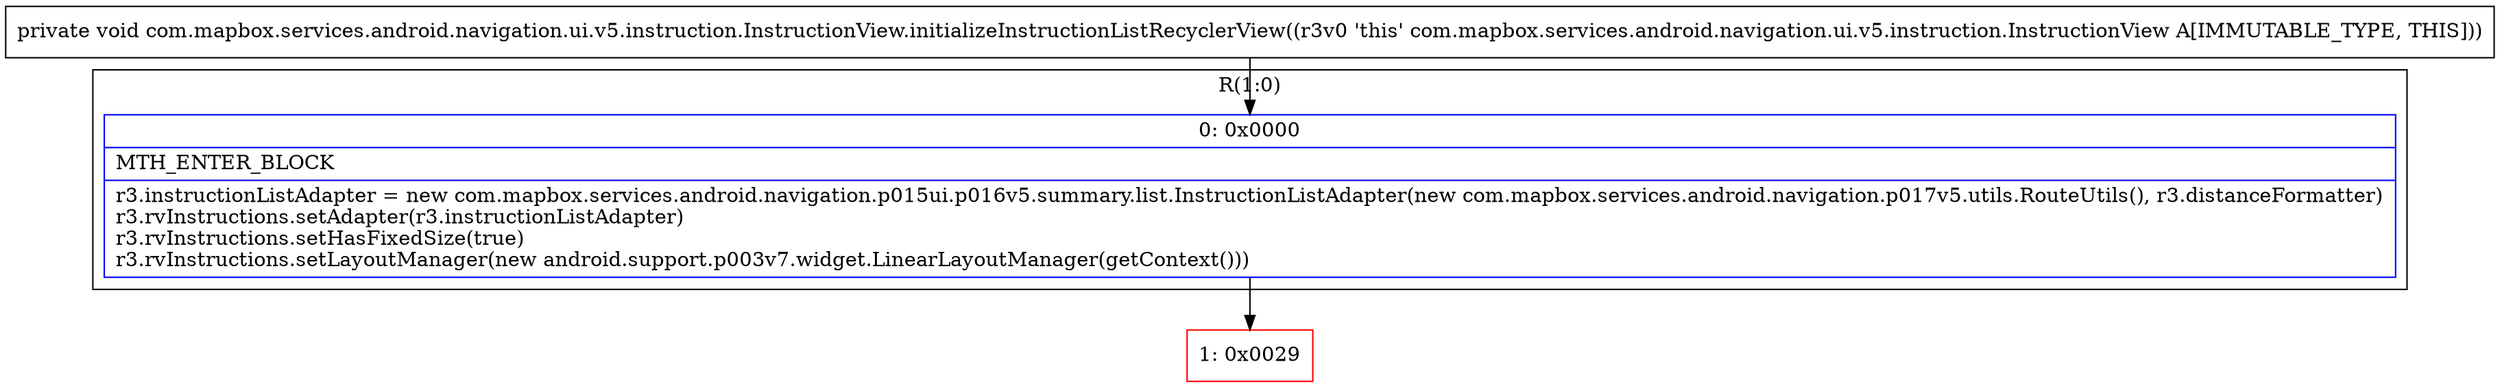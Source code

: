 digraph "CFG forcom.mapbox.services.android.navigation.ui.v5.instruction.InstructionView.initializeInstructionListRecyclerView()V" {
subgraph cluster_Region_400098370 {
label = "R(1:0)";
node [shape=record,color=blue];
Node_0 [shape=record,label="{0\:\ 0x0000|MTH_ENTER_BLOCK\l|r3.instructionListAdapter = new com.mapbox.services.android.navigation.p015ui.p016v5.summary.list.InstructionListAdapter(new com.mapbox.services.android.navigation.p017v5.utils.RouteUtils(), r3.distanceFormatter)\lr3.rvInstructions.setAdapter(r3.instructionListAdapter)\lr3.rvInstructions.setHasFixedSize(true)\lr3.rvInstructions.setLayoutManager(new android.support.p003v7.widget.LinearLayoutManager(getContext()))\l}"];
}
Node_1 [shape=record,color=red,label="{1\:\ 0x0029}"];
MethodNode[shape=record,label="{private void com.mapbox.services.android.navigation.ui.v5.instruction.InstructionView.initializeInstructionListRecyclerView((r3v0 'this' com.mapbox.services.android.navigation.ui.v5.instruction.InstructionView A[IMMUTABLE_TYPE, THIS])) }"];
MethodNode -> Node_0;
Node_0 -> Node_1;
}

